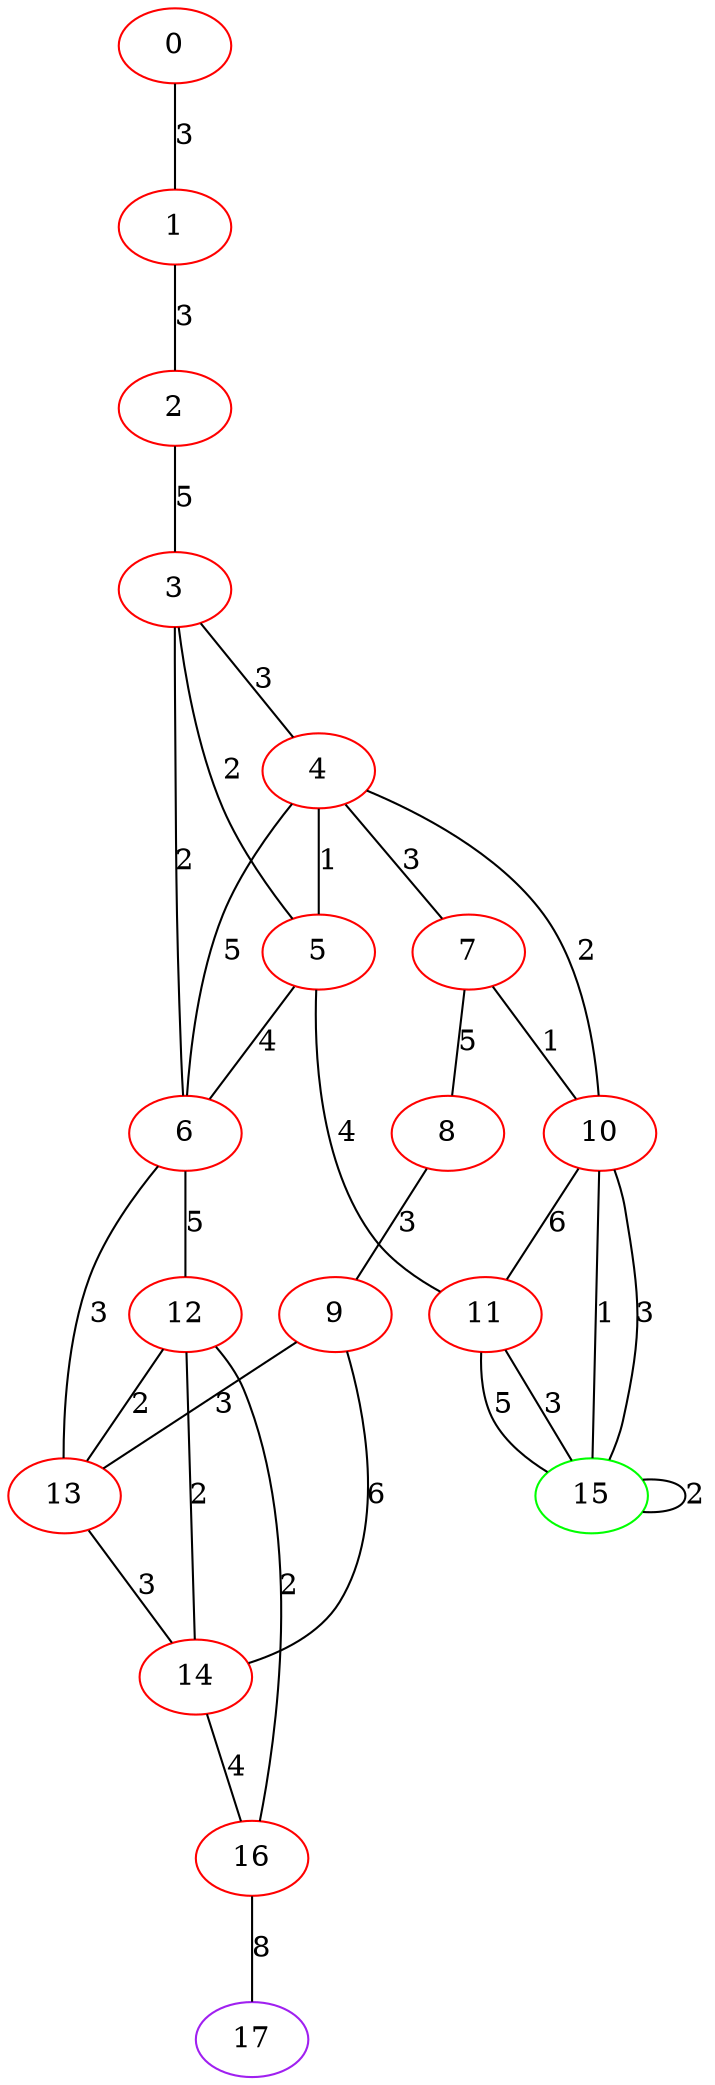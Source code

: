 graph "" {
0 [color=red, weight=1];
1 [color=red, weight=1];
2 [color=red, weight=1];
3 [color=red, weight=1];
4 [color=red, weight=1];
5 [color=red, weight=1];
6 [color=red, weight=1];
7 [color=red, weight=1];
8 [color=red, weight=1];
9 [color=red, weight=1];
10 [color=red, weight=1];
11 [color=red, weight=1];
12 [color=red, weight=1];
13 [color=red, weight=1];
14 [color=red, weight=1];
15 [color=green, weight=2];
16 [color=red, weight=1];
17 [color=purple, weight=4];
0 -- 1  [key=0, label=3];
1 -- 2  [key=0, label=3];
2 -- 3  [key=0, label=5];
3 -- 4  [key=0, label=3];
3 -- 5  [key=0, label=2];
3 -- 6  [key=0, label=2];
4 -- 10  [key=0, label=2];
4 -- 5  [key=0, label=1];
4 -- 6  [key=0, label=5];
4 -- 7  [key=0, label=3];
5 -- 11  [key=0, label=4];
5 -- 6  [key=0, label=4];
6 -- 12  [key=0, label=5];
6 -- 13  [key=0, label=3];
7 -- 8  [key=0, label=5];
7 -- 10  [key=0, label=1];
8 -- 9  [key=0, label=3];
9 -- 13  [key=0, label=3];
9 -- 14  [key=0, label=6];
10 -- 11  [key=0, label=6];
10 -- 15  [key=0, label=1];
10 -- 15  [key=1, label=3];
11 -- 15  [key=0, label=5];
11 -- 15  [key=1, label=3];
12 -- 16  [key=0, label=2];
12 -- 14  [key=0, label=2];
12 -- 13  [key=0, label=2];
13 -- 14  [key=0, label=3];
14 -- 16  [key=0, label=4];
15 -- 15  [key=0, label=2];
16 -- 17  [key=0, label=8];
}
